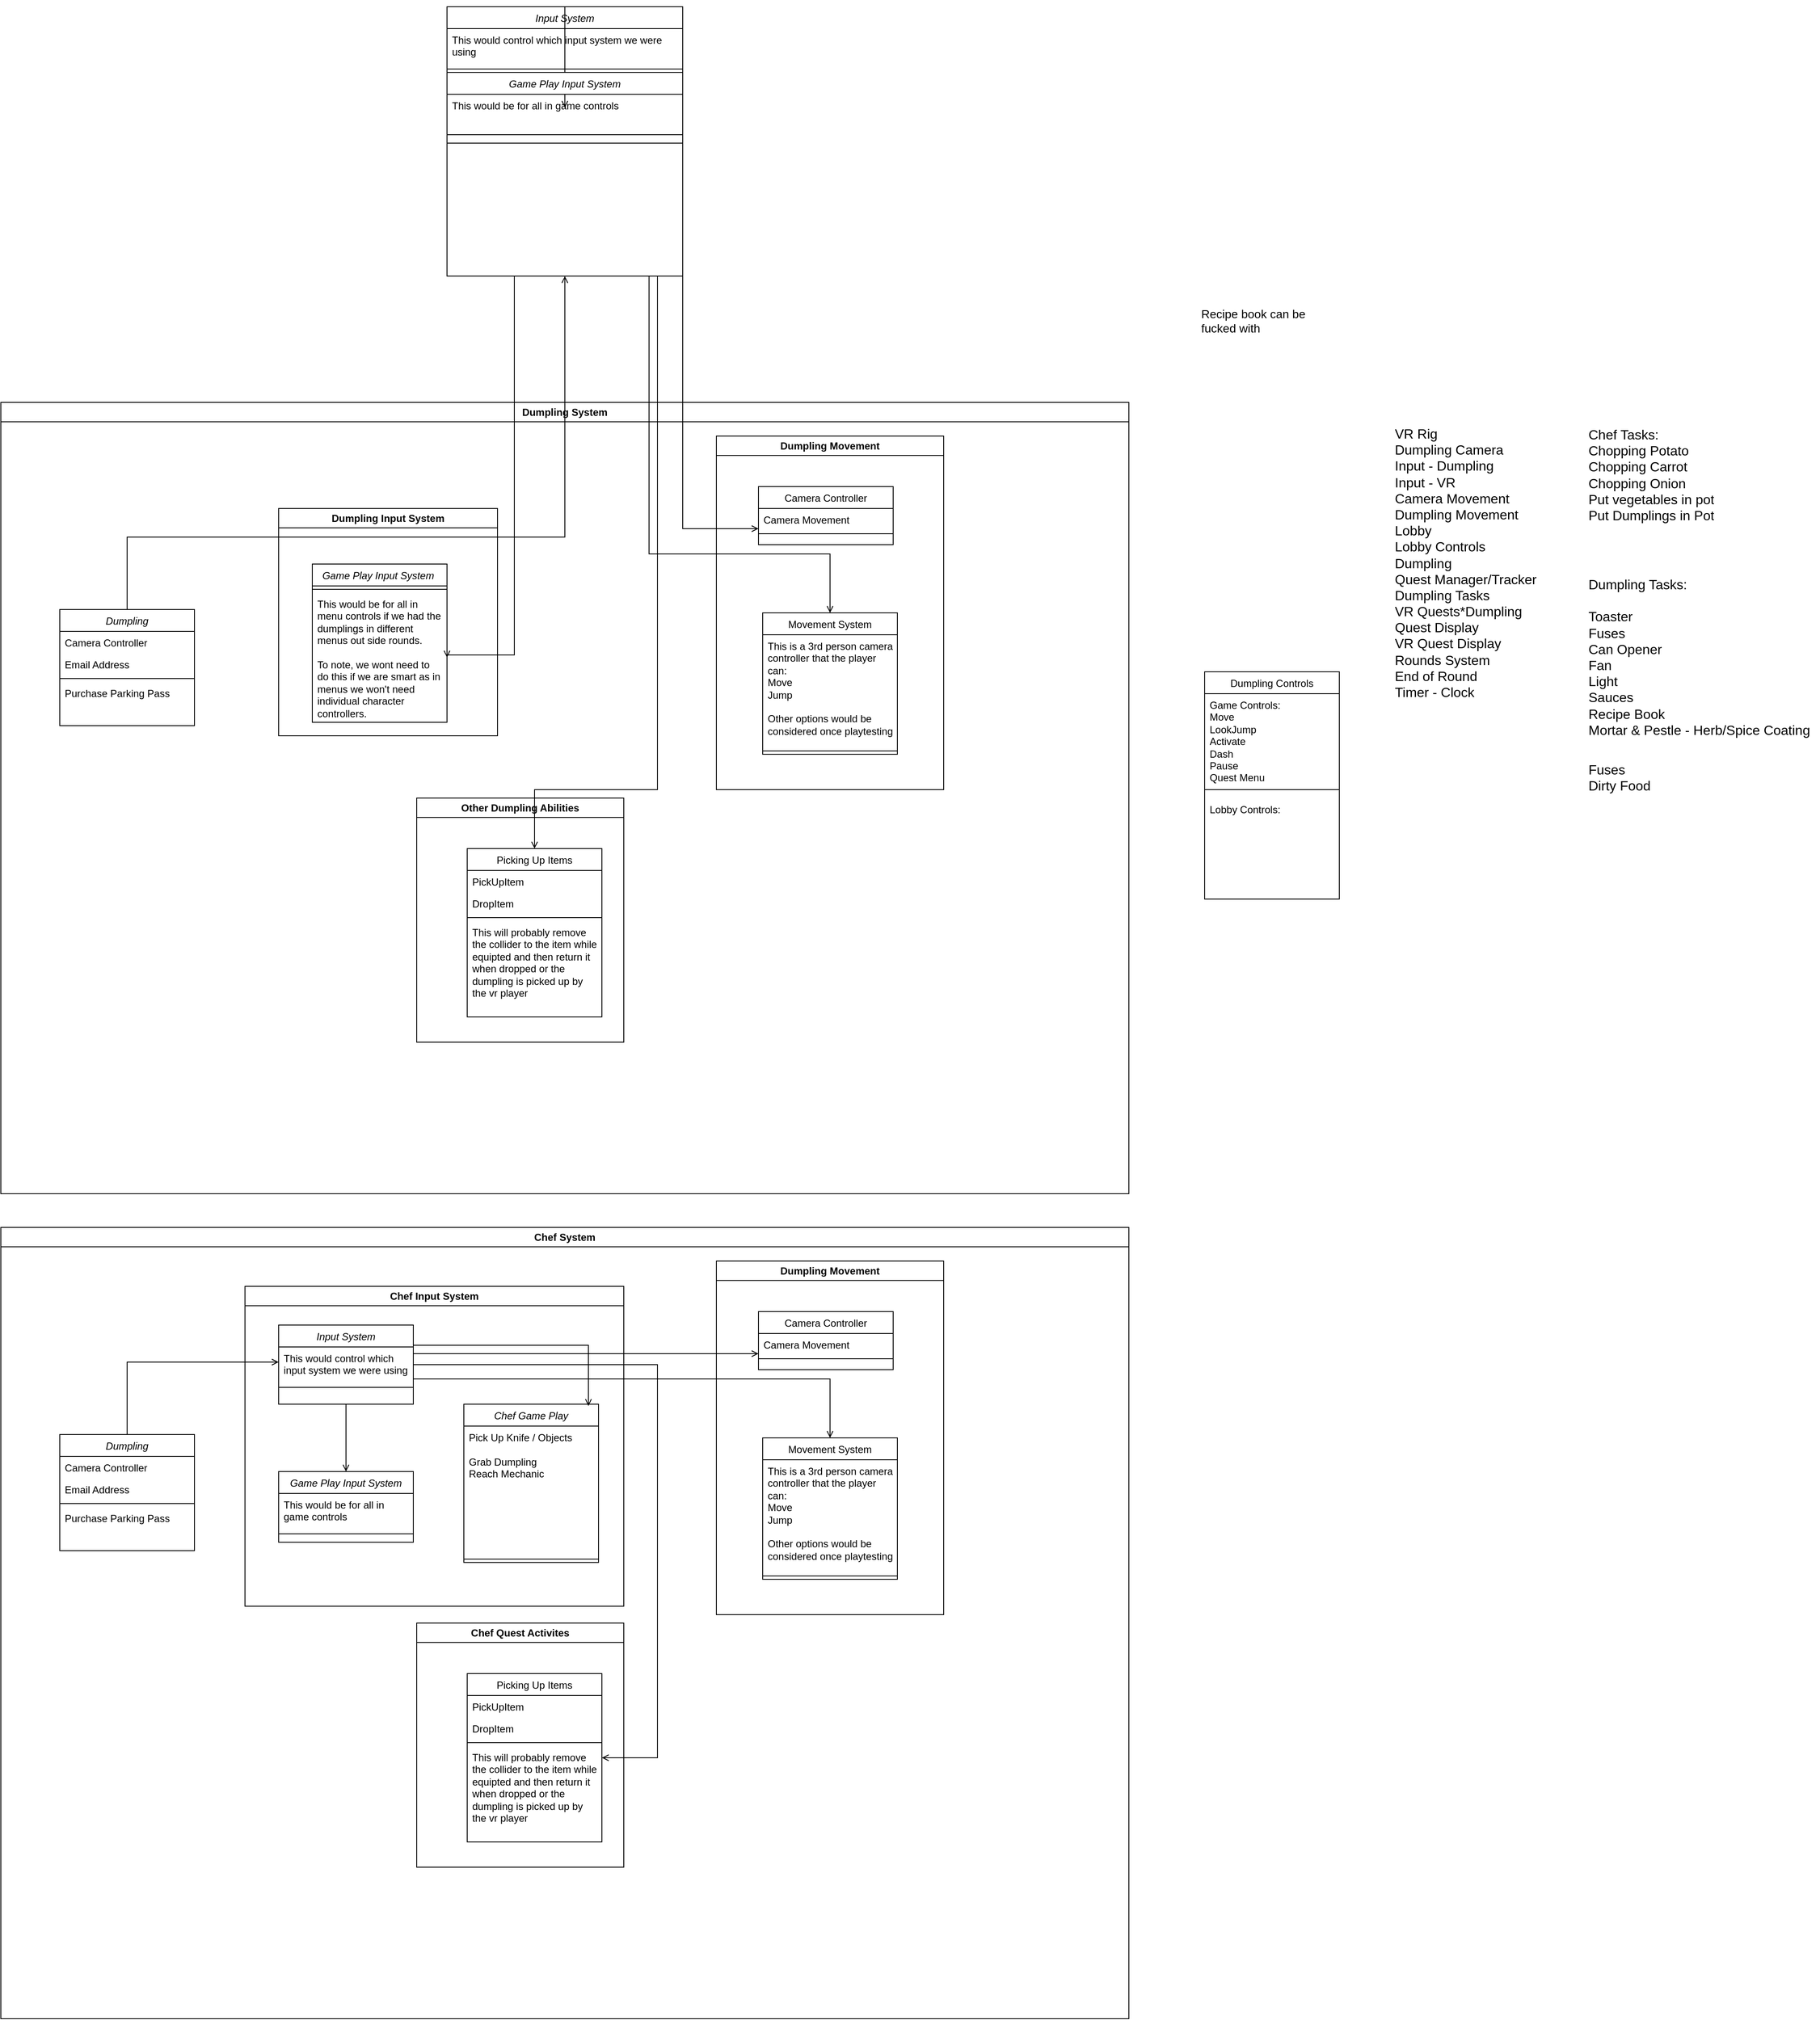 <mxfile version="20.8.11" type="device"><diagram id="C5RBs43oDa-KdzZeNtuy" name="Page-1"><mxGraphModel dx="1434" dy="1961" grid="1" gridSize="10" guides="1" tooltips="1" connect="1" arrows="1" fold="1" page="1" pageScale="1" pageWidth="827" pageHeight="1169" math="0" shadow="0"><root><mxCell id="WIyWlLk6GJQsqaUBKTNV-0"/><mxCell id="WIyWlLk6GJQsqaUBKTNV-1" parent="WIyWlLk6GJQsqaUBKTNV-0"/><mxCell id="xPQtltATeE56_c97HXGx-18" value="Dumpling System" style="swimlane;whiteSpace=wrap;html=1;" parent="WIyWlLk6GJQsqaUBKTNV-1" vertex="1"><mxGeometry x="150" y="-300" width="1340" height="940" as="geometry"/></mxCell><mxCell id="xPQtltATeE56_c97HXGx-33" value="Dumpling Input System" style="swimlane;whiteSpace=wrap;html=1;" parent="xPQtltATeE56_c97HXGx-18" vertex="1"><mxGeometry x="330" y="126" width="260" height="270" as="geometry"/></mxCell><mxCell id="xPQtltATeE56_c97HXGx-50" value="Game Play Input System " style="swimlane;fontStyle=2;align=center;verticalAlign=top;childLayout=stackLayout;horizontal=1;startSize=26;horizontalStack=0;resizeParent=1;resizeLast=0;collapsible=1;marginBottom=0;rounded=0;shadow=0;strokeWidth=1;" parent="xPQtltATeE56_c97HXGx-33" vertex="1"><mxGeometry x="40" y="66" width="160" height="188" as="geometry"><mxRectangle x="230" y="140" width="160" height="26" as="alternateBounds"/></mxGeometry></mxCell><mxCell id="xPQtltATeE56_c97HXGx-52" value="" style="line;html=1;strokeWidth=1;align=left;verticalAlign=middle;spacingTop=-1;spacingLeft=3;spacingRight=3;rotatable=0;labelPosition=right;points=[];portConstraint=eastwest;" parent="xPQtltATeE56_c97HXGx-50" vertex="1"><mxGeometry y="26" width="160" height="8" as="geometry"/></mxCell><mxCell id="xPQtltATeE56_c97HXGx-51" value="This would be for all in menu controls if we had the dumplings in different menus out side rounds.&#xA;&#xA;To note, we wont need to do this if we are smart as in menus we won't need individual character controllers." style="text;align=left;verticalAlign=top;spacingLeft=4;spacingRight=4;overflow=hidden;rotatable=0;points=[[0,0.5],[1,0.5]];portConstraint=eastwest;rounded=0;shadow=0;html=0;whiteSpace=wrap;" parent="xPQtltATeE56_c97HXGx-50" vertex="1"><mxGeometry y="34" width="160" height="154" as="geometry"/></mxCell><mxCell id="zkfFHV4jXpPFQw0GAbJ--0" value="Dumpling" style="swimlane;fontStyle=2;align=center;verticalAlign=top;childLayout=stackLayout;horizontal=1;startSize=26;horizontalStack=0;resizeParent=1;resizeLast=0;collapsible=1;marginBottom=0;rounded=0;shadow=0;strokeWidth=1;" parent="xPQtltATeE56_c97HXGx-18" vertex="1"><mxGeometry x="70" y="246" width="160" height="138" as="geometry"><mxRectangle x="230" y="140" width="160" height="26" as="alternateBounds"/></mxGeometry></mxCell><mxCell id="zkfFHV4jXpPFQw0GAbJ--2" value="Camera Controller" style="text;align=left;verticalAlign=top;spacingLeft=4;spacingRight=4;overflow=hidden;rotatable=0;points=[[0,0.5],[1,0.5]];portConstraint=eastwest;rounded=0;shadow=0;html=0;" parent="zkfFHV4jXpPFQw0GAbJ--0" vertex="1"><mxGeometry y="26" width="160" height="26" as="geometry"/></mxCell><mxCell id="zkfFHV4jXpPFQw0GAbJ--3" value="Email Address" style="text;align=left;verticalAlign=top;spacingLeft=4;spacingRight=4;overflow=hidden;rotatable=0;points=[[0,0.5],[1,0.5]];portConstraint=eastwest;rounded=0;shadow=0;html=0;" parent="zkfFHV4jXpPFQw0GAbJ--0" vertex="1"><mxGeometry y="52" width="160" height="26" as="geometry"/></mxCell><mxCell id="zkfFHV4jXpPFQw0GAbJ--4" value="" style="line;html=1;strokeWidth=1;align=left;verticalAlign=middle;spacingTop=-1;spacingLeft=3;spacingRight=3;rotatable=0;labelPosition=right;points=[];portConstraint=eastwest;" parent="zkfFHV4jXpPFQw0GAbJ--0" vertex="1"><mxGeometry y="78" width="160" height="8" as="geometry"/></mxCell><mxCell id="zkfFHV4jXpPFQw0GAbJ--5" value="Purchase Parking Pass" style="text;align=left;verticalAlign=top;spacingLeft=4;spacingRight=4;overflow=hidden;rotatable=0;points=[[0,0.5],[1,0.5]];portConstraint=eastwest;" parent="zkfFHV4jXpPFQw0GAbJ--0" vertex="1"><mxGeometry y="86" width="160" height="26" as="geometry"/></mxCell><mxCell id="xPQtltATeE56_c97HXGx-59" value="Other Dumpling Abilities" style="swimlane;whiteSpace=wrap;html=1;" parent="xPQtltATeE56_c97HXGx-18" vertex="1"><mxGeometry x="494" y="470" width="246" height="290" as="geometry"/></mxCell><mxCell id="xPQtltATeE56_c97HXGx-9" value="Picking Up Items" style="swimlane;fontStyle=0;align=center;verticalAlign=top;childLayout=stackLayout;horizontal=1;startSize=26;horizontalStack=0;resizeParent=1;resizeLast=0;collapsible=1;marginBottom=0;rounded=0;shadow=0;strokeWidth=1;" parent="xPQtltATeE56_c97HXGx-59" vertex="1"><mxGeometry x="60" y="60" width="160" height="200" as="geometry"><mxRectangle x="550" y="140" width="160" height="26" as="alternateBounds"/></mxGeometry></mxCell><mxCell id="xPQtltATeE56_c97HXGx-10" value="PickUpItem" style="text;align=left;verticalAlign=top;spacingLeft=4;spacingRight=4;overflow=hidden;rotatable=0;points=[[0,0.5],[1,0.5]];portConstraint=eastwest;" parent="xPQtltATeE56_c97HXGx-9" vertex="1"><mxGeometry y="26" width="160" height="26" as="geometry"/></mxCell><mxCell id="xPQtltATeE56_c97HXGx-12" value="DropItem" style="text;align=left;verticalAlign=top;spacingLeft=4;spacingRight=4;overflow=hidden;rotatable=0;points=[[0,0.5],[1,0.5]];portConstraint=eastwest;" parent="xPQtltATeE56_c97HXGx-9" vertex="1"><mxGeometry y="52" width="160" height="26" as="geometry"/></mxCell><mxCell id="xPQtltATeE56_c97HXGx-11" value="" style="line;html=1;strokeWidth=1;align=left;verticalAlign=middle;spacingTop=-1;spacingLeft=3;spacingRight=3;rotatable=0;labelPosition=right;points=[];portConstraint=eastwest;" parent="xPQtltATeE56_c97HXGx-9" vertex="1"><mxGeometry y="78" width="160" height="8" as="geometry"/></mxCell><mxCell id="xPQtltATeE56_c97HXGx-13" value="This will probably remove the collider to the item while equipted and then return it when dropped or the dumpling is picked up by the vr player" style="text;align=left;verticalAlign=top;spacingLeft=4;spacingRight=4;overflow=hidden;rotatable=0;points=[[0,0.5],[1,0.5]];portConstraint=eastwest;whiteSpace=wrap;" parent="xPQtltATeE56_c97HXGx-9" vertex="1"><mxGeometry y="86" width="160" height="114" as="geometry"/></mxCell><mxCell id="xPQtltATeE56_c97HXGx-19" value="Dumpling Movement" style="swimlane;whiteSpace=wrap;html=1;" parent="xPQtltATeE56_c97HXGx-18" vertex="1"><mxGeometry x="850" y="40" width="270" height="420" as="geometry"/></mxCell><mxCell id="xPQtltATeE56_c97HXGx-25" value="Movement System" style="swimlane;fontStyle=0;align=center;verticalAlign=top;childLayout=stackLayout;horizontal=1;startSize=26;horizontalStack=0;resizeParent=1;resizeLast=0;collapsible=1;marginBottom=0;rounded=0;shadow=0;strokeWidth=1;" parent="xPQtltATeE56_c97HXGx-19" vertex="1"><mxGeometry x="55" y="210" width="160" height="168" as="geometry"><mxRectangle x="550" y="140" width="160" height="26" as="alternateBounds"/></mxGeometry></mxCell><mxCell id="xPQtltATeE56_c97HXGx-26" value="This is a 3rd person camera controller that the player can:&#xA;Move&#xA;Jump&#xA;&#xA;Other options would be considered once playtesting" style="text;align=left;verticalAlign=top;spacingLeft=4;spacingRight=4;overflow=hidden;rotatable=0;points=[[0,0.5],[1,0.5]];portConstraint=eastwest;whiteSpace=wrap;" parent="xPQtltATeE56_c97HXGx-25" vertex="1"><mxGeometry y="26" width="160" height="134" as="geometry"/></mxCell><mxCell id="xPQtltATeE56_c97HXGx-27" value="" style="line;html=1;strokeWidth=1;align=left;verticalAlign=middle;spacingTop=-1;spacingLeft=3;spacingRight=3;rotatable=0;labelPosition=right;points=[];portConstraint=eastwest;" parent="xPQtltATeE56_c97HXGx-25" vertex="1"><mxGeometry y="160" width="160" height="8" as="geometry"/></mxCell><mxCell id="zkfFHV4jXpPFQw0GAbJ--17" value="Camera Controller" style="swimlane;fontStyle=0;align=center;verticalAlign=top;childLayout=stackLayout;horizontal=1;startSize=26;horizontalStack=0;resizeParent=1;resizeLast=0;collapsible=1;marginBottom=0;rounded=0;shadow=0;strokeWidth=1;" parent="xPQtltATeE56_c97HXGx-19" vertex="1"><mxGeometry x="50" y="60" width="160" height="69" as="geometry"><mxRectangle x="550" y="140" width="160" height="26" as="alternateBounds"/></mxGeometry></mxCell><mxCell id="zkfFHV4jXpPFQw0GAbJ--18" value="Camera Movement" style="text;align=left;verticalAlign=top;spacingLeft=4;spacingRight=4;overflow=hidden;rotatable=0;points=[[0,0.5],[1,0.5]];portConstraint=eastwest;" parent="zkfFHV4jXpPFQw0GAbJ--17" vertex="1"><mxGeometry y="26" width="160" height="26" as="geometry"/></mxCell><mxCell id="zkfFHV4jXpPFQw0GAbJ--23" value="" style="line;html=1;strokeWidth=1;align=left;verticalAlign=middle;spacingTop=-1;spacingLeft=3;spacingRight=3;rotatable=0;labelPosition=right;points=[];portConstraint=eastwest;" parent="zkfFHV4jXpPFQw0GAbJ--17" vertex="1"><mxGeometry y="52" width="160" height="8" as="geometry"/></mxCell><mxCell id="npGpocYjpDQmc6tOjDR2-0" value="VR Rig&#xA;Dumpling Camera&#xA;Input - Dumpling&#xA;Input - VR&#xA;Camera Movement&#xA;Dumpling Movement&#xA;Lobby&#xA;Lobby Controls&#xA;Dumpling&#xA;Quest Manager/Tracker&#xA;Dumpling Tasks&#xA;VR Quests*Dumpling Quest Display&#xA;VR Quest Display&#xA;Rounds System&#xA;End of Round&#xA;Timer - Clock&#xA;" style="text;align=left;verticalAlign=top;spacingLeft=4;spacingRight=4;overflow=hidden;rotatable=0;points=[[0,0.5],[1,0.5]];portConstraint=eastwest;rounded=0;shadow=0;html=0;whiteSpace=wrap;fontSize=16;" vertex="1" parent="WIyWlLk6GJQsqaUBKTNV-1"><mxGeometry x="1800" y="-279" width="190" height="449" as="geometry"/></mxCell><mxCell id="npGpocYjpDQmc6tOjDR2-1" value="Dumpling Controls&#xA;" style="swimlane;fontStyle=0;align=center;verticalAlign=top;childLayout=stackLayout;horizontal=1;startSize=26;horizontalStack=0;resizeParent=1;resizeLast=0;collapsible=1;marginBottom=0;rounded=0;shadow=0;strokeWidth=1;" vertex="1" parent="WIyWlLk6GJQsqaUBKTNV-1"><mxGeometry x="1580" y="20" width="160" height="270" as="geometry"><mxRectangle x="550" y="140" width="160" height="26" as="alternateBounds"/></mxGeometry></mxCell><mxCell id="npGpocYjpDQmc6tOjDR2-2" value="Game Controls:&#xA;Move&#xA;LookJump&#xA;Activate&#xA;Dash&#xA;Pause&#xA;Quest Menu&#xA;" style="text;align=left;verticalAlign=top;spacingLeft=4;spacingRight=4;overflow=hidden;rotatable=0;points=[[0,0.5],[1,0.5]];portConstraint=eastwest;whiteSpace=wrap;fontStyle=0" vertex="1" parent="npGpocYjpDQmc6tOjDR2-1"><mxGeometry y="26" width="160" height="104" as="geometry"/></mxCell><mxCell id="npGpocYjpDQmc6tOjDR2-3" value="" style="line;html=1;strokeWidth=1;align=left;verticalAlign=middle;spacingTop=-1;spacingLeft=3;spacingRight=3;rotatable=0;labelPosition=right;points=[];portConstraint=eastwest;" vertex="1" parent="npGpocYjpDQmc6tOjDR2-1"><mxGeometry y="130" width="160" height="20" as="geometry"/></mxCell><mxCell id="npGpocYjpDQmc6tOjDR2-4" value="Lobby Controls:&#xA;" style="text;align=left;verticalAlign=top;spacingLeft=4;spacingRight=4;overflow=hidden;rotatable=0;points=[[0,0.5],[1,0.5]];portConstraint=eastwest;whiteSpace=wrap;" vertex="1" parent="npGpocYjpDQmc6tOjDR2-1"><mxGeometry y="150" width="160" height="70" as="geometry"/></mxCell><mxCell id="npGpocYjpDQmc6tOjDR2-5" value="Recipe book can be fucked with" style="text;align=left;verticalAlign=top;spacingLeft=4;spacingRight=4;overflow=hidden;rotatable=0;points=[[0,0.5],[1,0.5]];portConstraint=eastwest;whiteSpace=wrap;fontSize=14;" vertex="1" parent="WIyWlLk6GJQsqaUBKTNV-1"><mxGeometry x="1570" y="-420" width="160" height="70" as="geometry"/></mxCell><mxCell id="npGpocYjpDQmc6tOjDR2-8" value="Dumpling Tasks:&#xA;&#xA;Toaster&#xA;Fuses&#xA;Can Opener&#xA;Fan&#xA;Light&#xA;Sauces&#xA;Recipe Book&#xA;Mortar &amp; Pestle - Herb/Spice Coating&#xA;" style="text;align=left;verticalAlign=top;spacingLeft=4;spacingRight=4;overflow=hidden;rotatable=0;points=[[0,0.5],[1,0.5]];portConstraint=eastwest;rounded=0;shadow=0;html=0;whiteSpace=wrap;fontSize=16;" vertex="1" parent="WIyWlLk6GJQsqaUBKTNV-1"><mxGeometry x="2030" y="-100" width="280" height="210" as="geometry"/></mxCell><mxCell id="npGpocYjpDQmc6tOjDR2-12" value="Chef Tasks:&#xA;Chopping Potato&#xA;Chopping Carrot&#xA;Chopping Onion&#xA;Put vegetables in pot&#xA;Put Dumplings in Pot&#xA;" style="text;align=left;verticalAlign=top;spacingLeft=4;spacingRight=4;overflow=hidden;rotatable=0;points=[[0,0.5],[1,0.5]];portConstraint=eastwest;rounded=0;shadow=0;html=0;whiteSpace=wrap;fontSize=16;" vertex="1" parent="WIyWlLk6GJQsqaUBKTNV-1"><mxGeometry x="2030" y="-278" width="190" height="228" as="geometry"/></mxCell><mxCell id="npGpocYjpDQmc6tOjDR2-13" value="&lt;div&gt;Chef System&lt;/div&gt;" style="swimlane;whiteSpace=wrap;html=1;" vertex="1" parent="WIyWlLk6GJQsqaUBKTNV-1"><mxGeometry x="150" y="680" width="1340" height="940" as="geometry"/></mxCell><mxCell id="npGpocYjpDQmc6tOjDR2-14" value="&lt;div&gt;Chef Input System&lt;/div&gt;" style="swimlane;whiteSpace=wrap;html=1;" vertex="1" parent="npGpocYjpDQmc6tOjDR2-13"><mxGeometry x="290" y="70" width="450" height="380" as="geometry"/></mxCell><mxCell id="npGpocYjpDQmc6tOjDR2-15" value="Input System" style="swimlane;fontStyle=2;align=center;verticalAlign=top;childLayout=stackLayout;horizontal=1;startSize=26;horizontalStack=0;resizeParent=1;resizeLast=0;collapsible=1;marginBottom=0;rounded=0;shadow=0;strokeWidth=1;" vertex="1" parent="npGpocYjpDQmc6tOjDR2-14"><mxGeometry x="40" y="46" width="160" height="94" as="geometry"><mxRectangle x="230" y="140" width="160" height="26" as="alternateBounds"/></mxGeometry></mxCell><mxCell id="npGpocYjpDQmc6tOjDR2-16" value="This would control which input system we were using" style="text;align=left;verticalAlign=top;spacingLeft=4;spacingRight=4;overflow=hidden;rotatable=0;points=[[0,0.5],[1,0.5]];portConstraint=eastwest;rounded=0;shadow=0;html=0;whiteSpace=wrap;" vertex="1" parent="npGpocYjpDQmc6tOjDR2-15"><mxGeometry y="26" width="160" height="44" as="geometry"/></mxCell><mxCell id="npGpocYjpDQmc6tOjDR2-17" value="" style="line;html=1;strokeWidth=1;align=left;verticalAlign=middle;spacingTop=-1;spacingLeft=3;spacingRight=3;rotatable=0;labelPosition=right;points=[];portConstraint=eastwest;" vertex="1" parent="npGpocYjpDQmc6tOjDR2-15"><mxGeometry y="70" width="160" height="8" as="geometry"/></mxCell><mxCell id="npGpocYjpDQmc6tOjDR2-18" value="Game Play Input System" style="swimlane;fontStyle=2;align=center;verticalAlign=top;childLayout=stackLayout;horizontal=1;startSize=26;horizontalStack=0;resizeParent=1;resizeLast=0;collapsible=1;marginBottom=0;rounded=0;shadow=0;strokeWidth=1;" vertex="1" parent="npGpocYjpDQmc6tOjDR2-14"><mxGeometry x="40" y="220" width="160" height="84" as="geometry"><mxRectangle x="230" y="140" width="160" height="26" as="alternateBounds"/></mxGeometry></mxCell><mxCell id="npGpocYjpDQmc6tOjDR2-19" value="This would be for all in game controls" style="text;align=left;verticalAlign=top;spacingLeft=4;spacingRight=4;overflow=hidden;rotatable=0;points=[[0,0.5],[1,0.5]];portConstraint=eastwest;rounded=0;shadow=0;html=0;whiteSpace=wrap;" vertex="1" parent="npGpocYjpDQmc6tOjDR2-18"><mxGeometry y="26" width="160" height="44" as="geometry"/></mxCell><mxCell id="npGpocYjpDQmc6tOjDR2-20" value="" style="line;html=1;strokeWidth=1;align=left;verticalAlign=middle;spacingTop=-1;spacingLeft=3;spacingRight=3;rotatable=0;labelPosition=right;points=[];portConstraint=eastwest;" vertex="1" parent="npGpocYjpDQmc6tOjDR2-18"><mxGeometry y="70" width="160" height="8" as="geometry"/></mxCell><mxCell id="npGpocYjpDQmc6tOjDR2-21" value="Chef Game Play" style="swimlane;fontStyle=2;align=center;verticalAlign=top;childLayout=stackLayout;horizontal=1;startSize=26;horizontalStack=0;resizeParent=1;resizeLast=0;collapsible=1;marginBottom=0;rounded=0;shadow=0;strokeWidth=1;" vertex="1" parent="npGpocYjpDQmc6tOjDR2-14"><mxGeometry x="260" y="140" width="160" height="188" as="geometry"><mxRectangle x="230" y="140" width="160" height="26" as="alternateBounds"/></mxGeometry></mxCell><mxCell id="npGpocYjpDQmc6tOjDR2-22" value="Pick Up Knife / Objects&#xA;&#xA;Grab Dumpling&#xA;Reach Mechanic&#xA;" style="text;align=left;verticalAlign=top;spacingLeft=4;spacingRight=4;overflow=hidden;rotatable=0;points=[[0,0.5],[1,0.5]];portConstraint=eastwest;rounded=0;shadow=0;html=0;whiteSpace=wrap;" vertex="1" parent="npGpocYjpDQmc6tOjDR2-21"><mxGeometry y="26" width="160" height="154" as="geometry"/></mxCell><mxCell id="npGpocYjpDQmc6tOjDR2-23" value="" style="line;html=1;strokeWidth=1;align=left;verticalAlign=middle;spacingTop=-1;spacingLeft=3;spacingRight=3;rotatable=0;labelPosition=right;points=[];portConstraint=eastwest;" vertex="1" parent="npGpocYjpDQmc6tOjDR2-21"><mxGeometry y="180" width="160" height="8" as="geometry"/></mxCell><mxCell id="npGpocYjpDQmc6tOjDR2-24" value="" style="endArrow=open;shadow=0;strokeWidth=1;rounded=0;endFill=1;edgeStyle=elbowEdgeStyle;elbow=vertical;" edge="1" parent="npGpocYjpDQmc6tOjDR2-14" source="npGpocYjpDQmc6tOjDR2-15" target="npGpocYjpDQmc6tOjDR2-18"><mxGeometry x="0.5" y="41" relative="1" as="geometry"><mxPoint x="225" y="87" as="sourcePoint"/><mxPoint x="605" y="87" as="targetPoint"/><mxPoint x="-40" y="32" as="offset"/></mxGeometry></mxCell><mxCell id="npGpocYjpDQmc6tOjDR2-25" value="" style="endArrow=open;shadow=0;strokeWidth=1;rounded=0;endFill=1;edgeStyle=elbowEdgeStyle;elbow=vertical;entryX=0.925;entryY=0.011;entryDx=0;entryDy=0;entryPerimeter=0;" edge="1" parent="npGpocYjpDQmc6tOjDR2-14" source="npGpocYjpDQmc6tOjDR2-15" target="npGpocYjpDQmc6tOjDR2-21"><mxGeometry x="0.5" y="41" relative="1" as="geometry"><mxPoint x="145" y="150" as="sourcePoint"/><mxPoint x="145" y="220" as="targetPoint"/><mxPoint x="-40" y="32" as="offset"/><Array as="points"><mxPoint x="250" y="70"/></Array></mxGeometry></mxCell><mxCell id="npGpocYjpDQmc6tOjDR2-26" value="Dumpling" style="swimlane;fontStyle=2;align=center;verticalAlign=top;childLayout=stackLayout;horizontal=1;startSize=26;horizontalStack=0;resizeParent=1;resizeLast=0;collapsible=1;marginBottom=0;rounded=0;shadow=0;strokeWidth=1;" vertex="1" parent="npGpocYjpDQmc6tOjDR2-13"><mxGeometry x="70" y="246" width="160" height="138" as="geometry"><mxRectangle x="230" y="140" width="160" height="26" as="alternateBounds"/></mxGeometry></mxCell><mxCell id="npGpocYjpDQmc6tOjDR2-27" value="Camera Controller" style="text;align=left;verticalAlign=top;spacingLeft=4;spacingRight=4;overflow=hidden;rotatable=0;points=[[0,0.5],[1,0.5]];portConstraint=eastwest;rounded=0;shadow=0;html=0;" vertex="1" parent="npGpocYjpDQmc6tOjDR2-26"><mxGeometry y="26" width="160" height="26" as="geometry"/></mxCell><mxCell id="npGpocYjpDQmc6tOjDR2-28" value="Email Address" style="text;align=left;verticalAlign=top;spacingLeft=4;spacingRight=4;overflow=hidden;rotatable=0;points=[[0,0.5],[1,0.5]];portConstraint=eastwest;rounded=0;shadow=0;html=0;" vertex="1" parent="npGpocYjpDQmc6tOjDR2-26"><mxGeometry y="52" width="160" height="26" as="geometry"/></mxCell><mxCell id="npGpocYjpDQmc6tOjDR2-29" value="" style="line;html=1;strokeWidth=1;align=left;verticalAlign=middle;spacingTop=-1;spacingLeft=3;spacingRight=3;rotatable=0;labelPosition=right;points=[];portConstraint=eastwest;" vertex="1" parent="npGpocYjpDQmc6tOjDR2-26"><mxGeometry y="78" width="160" height="8" as="geometry"/></mxCell><mxCell id="npGpocYjpDQmc6tOjDR2-30" value="Purchase Parking Pass" style="text;align=left;verticalAlign=top;spacingLeft=4;spacingRight=4;overflow=hidden;rotatable=0;points=[[0,0.5],[1,0.5]];portConstraint=eastwest;" vertex="1" parent="npGpocYjpDQmc6tOjDR2-26"><mxGeometry y="86" width="160" height="26" as="geometry"/></mxCell><mxCell id="npGpocYjpDQmc6tOjDR2-31" value="" style="endArrow=open;shadow=0;strokeWidth=1;rounded=0;endFill=1;edgeStyle=elbowEdgeStyle;elbow=vertical;" edge="1" parent="npGpocYjpDQmc6tOjDR2-13" source="npGpocYjpDQmc6tOjDR2-26" target="npGpocYjpDQmc6tOjDR2-15"><mxGeometry x="0.5" y="41" relative="1" as="geometry"><mxPoint x="230" y="472" as="sourcePoint"/><mxPoint x="390" y="472" as="targetPoint"/><mxPoint x="-40" y="32" as="offset"/><Array as="points"><mxPoint x="290" y="160"/></Array></mxGeometry></mxCell><mxCell id="npGpocYjpDQmc6tOjDR2-32" value="&lt;div&gt;Chef Quest Activites&lt;/div&gt;" style="swimlane;whiteSpace=wrap;html=1;" vertex="1" parent="npGpocYjpDQmc6tOjDR2-13"><mxGeometry x="494" y="470" width="246" height="290" as="geometry"/></mxCell><mxCell id="npGpocYjpDQmc6tOjDR2-33" value="Picking Up Items" style="swimlane;fontStyle=0;align=center;verticalAlign=top;childLayout=stackLayout;horizontal=1;startSize=26;horizontalStack=0;resizeParent=1;resizeLast=0;collapsible=1;marginBottom=0;rounded=0;shadow=0;strokeWidth=1;" vertex="1" parent="npGpocYjpDQmc6tOjDR2-32"><mxGeometry x="60" y="60" width="160" height="200" as="geometry"><mxRectangle x="550" y="140" width="160" height="26" as="alternateBounds"/></mxGeometry></mxCell><mxCell id="npGpocYjpDQmc6tOjDR2-34" value="PickUpItem" style="text;align=left;verticalAlign=top;spacingLeft=4;spacingRight=4;overflow=hidden;rotatable=0;points=[[0,0.5],[1,0.5]];portConstraint=eastwest;" vertex="1" parent="npGpocYjpDQmc6tOjDR2-33"><mxGeometry y="26" width="160" height="26" as="geometry"/></mxCell><mxCell id="npGpocYjpDQmc6tOjDR2-35" value="DropItem" style="text;align=left;verticalAlign=top;spacingLeft=4;spacingRight=4;overflow=hidden;rotatable=0;points=[[0,0.5],[1,0.5]];portConstraint=eastwest;" vertex="1" parent="npGpocYjpDQmc6tOjDR2-33"><mxGeometry y="52" width="160" height="26" as="geometry"/></mxCell><mxCell id="npGpocYjpDQmc6tOjDR2-36" value="" style="line;html=1;strokeWidth=1;align=left;verticalAlign=middle;spacingTop=-1;spacingLeft=3;spacingRight=3;rotatable=0;labelPosition=right;points=[];portConstraint=eastwest;" vertex="1" parent="npGpocYjpDQmc6tOjDR2-33"><mxGeometry y="78" width="160" height="8" as="geometry"/></mxCell><mxCell id="npGpocYjpDQmc6tOjDR2-37" value="This will probably remove the collider to the item while equipted and then return it when dropped or the dumpling is picked up by the vr player" style="text;align=left;verticalAlign=top;spacingLeft=4;spacingRight=4;overflow=hidden;rotatable=0;points=[[0,0.5],[1,0.5]];portConstraint=eastwest;whiteSpace=wrap;" vertex="1" parent="npGpocYjpDQmc6tOjDR2-33"><mxGeometry y="86" width="160" height="114" as="geometry"/></mxCell><mxCell id="npGpocYjpDQmc6tOjDR2-38" value="" style="endArrow=open;shadow=0;strokeWidth=1;rounded=0;endFill=1;edgeStyle=elbowEdgeStyle;elbow=vertical;" edge="1" parent="npGpocYjpDQmc6tOjDR2-13" source="npGpocYjpDQmc6tOjDR2-15" target="npGpocYjpDQmc6tOjDR2-33"><mxGeometry x="0.5" y="41" relative="1" as="geometry"><mxPoint x="489" y="190" as="sourcePoint"/><mxPoint x="920" y="510" as="targetPoint"/><mxPoint x="-40" y="32" as="offset"/><Array as="points"><mxPoint x="780" y="460"/><mxPoint x="750" y="280"/><mxPoint x="730" y="230"/><mxPoint x="590" y="190"/><mxPoint x="800" y="390"/><mxPoint x="900" y="200"/><mxPoint x="970" y="450"/><mxPoint x="1020" y="280"/><mxPoint x="920" y="190"/><mxPoint x="970" y="200"/><mxPoint x="740" y="200"/><mxPoint x="800" y="530"/><mxPoint x="1010" y="540"/><mxPoint x="800" y="510"/><mxPoint x="950" y="583"/><mxPoint x="1020" y="290"/><mxPoint x="830" y="200"/><mxPoint x="1070" y="300"/><mxPoint x="1130" y="200"/><mxPoint x="910" y="190"/><mxPoint x="710" y="320"/></Array></mxGeometry></mxCell><mxCell id="npGpocYjpDQmc6tOjDR2-39" value="Dumpling Movement" style="swimlane;whiteSpace=wrap;html=1;" vertex="1" parent="npGpocYjpDQmc6tOjDR2-13"><mxGeometry x="850" y="40" width="270" height="420" as="geometry"/></mxCell><mxCell id="npGpocYjpDQmc6tOjDR2-40" value="Movement System" style="swimlane;fontStyle=0;align=center;verticalAlign=top;childLayout=stackLayout;horizontal=1;startSize=26;horizontalStack=0;resizeParent=1;resizeLast=0;collapsible=1;marginBottom=0;rounded=0;shadow=0;strokeWidth=1;" vertex="1" parent="npGpocYjpDQmc6tOjDR2-39"><mxGeometry x="55" y="210" width="160" height="168" as="geometry"><mxRectangle x="550" y="140" width="160" height="26" as="alternateBounds"/></mxGeometry></mxCell><mxCell id="npGpocYjpDQmc6tOjDR2-41" value="This is a 3rd person camera controller that the player can:&#xA;Move&#xA;Jump&#xA;&#xA;Other options would be considered once playtesting" style="text;align=left;verticalAlign=top;spacingLeft=4;spacingRight=4;overflow=hidden;rotatable=0;points=[[0,0.5],[1,0.5]];portConstraint=eastwest;whiteSpace=wrap;" vertex="1" parent="npGpocYjpDQmc6tOjDR2-40"><mxGeometry y="26" width="160" height="134" as="geometry"/></mxCell><mxCell id="npGpocYjpDQmc6tOjDR2-42" value="" style="line;html=1;strokeWidth=1;align=left;verticalAlign=middle;spacingTop=-1;spacingLeft=3;spacingRight=3;rotatable=0;labelPosition=right;points=[];portConstraint=eastwest;" vertex="1" parent="npGpocYjpDQmc6tOjDR2-40"><mxGeometry y="160" width="160" height="8" as="geometry"/></mxCell><mxCell id="npGpocYjpDQmc6tOjDR2-43" value="Camera Controller" style="swimlane;fontStyle=0;align=center;verticalAlign=top;childLayout=stackLayout;horizontal=1;startSize=26;horizontalStack=0;resizeParent=1;resizeLast=0;collapsible=1;marginBottom=0;rounded=0;shadow=0;strokeWidth=1;" vertex="1" parent="npGpocYjpDQmc6tOjDR2-39"><mxGeometry x="50" y="60" width="160" height="69" as="geometry"><mxRectangle x="550" y="140" width="160" height="26" as="alternateBounds"/></mxGeometry></mxCell><mxCell id="npGpocYjpDQmc6tOjDR2-44" value="Camera Movement" style="text;align=left;verticalAlign=top;spacingLeft=4;spacingRight=4;overflow=hidden;rotatable=0;points=[[0,0.5],[1,0.5]];portConstraint=eastwest;" vertex="1" parent="npGpocYjpDQmc6tOjDR2-43"><mxGeometry y="26" width="160" height="26" as="geometry"/></mxCell><mxCell id="npGpocYjpDQmc6tOjDR2-45" value="" style="line;html=1;strokeWidth=1;align=left;verticalAlign=middle;spacingTop=-1;spacingLeft=3;spacingRight=3;rotatable=0;labelPosition=right;points=[];portConstraint=eastwest;" vertex="1" parent="npGpocYjpDQmc6tOjDR2-43"><mxGeometry y="52" width="160" height="8" as="geometry"/></mxCell><mxCell id="npGpocYjpDQmc6tOjDR2-46" value="" style="endArrow=open;shadow=0;strokeWidth=1;rounded=0;endFill=1;edgeStyle=elbowEdgeStyle;elbow=vertical;" edge="1" parent="npGpocYjpDQmc6tOjDR2-13" source="npGpocYjpDQmc6tOjDR2-15" target="npGpocYjpDQmc6tOjDR2-40"><mxGeometry x="0.5" y="41" relative="1" as="geometry"><mxPoint x="130" y="330" as="sourcePoint"/><mxPoint x="1130" y="209" as="targetPoint"/><mxPoint x="-40" y="32" as="offset"/><Array as="points"><mxPoint x="770" y="180"/><mxPoint x="700" y="310"/></Array></mxGeometry></mxCell><mxCell id="npGpocYjpDQmc6tOjDR2-47" value="" style="endArrow=open;shadow=0;strokeWidth=1;rounded=0;endFill=1;edgeStyle=elbowEdgeStyle;elbow=vertical;exitX=1;exitY=0.5;exitDx=0;exitDy=0;" edge="1" parent="npGpocYjpDQmc6tOjDR2-13" source="npGpocYjpDQmc6tOjDR2-16" target="npGpocYjpDQmc6tOjDR2-43"><mxGeometry x="0.5" y="41" relative="1" as="geometry"><mxPoint x="565" y="373" as="sourcePoint"/><mxPoint x="1055" y="373" as="targetPoint"/><mxPoint x="-40" y="32" as="offset"/><Array as="points"><mxPoint x="830" y="150"/><mxPoint x="1070" y="350"/><mxPoint x="820" y="420"/><mxPoint x="880" y="260"/></Array></mxGeometry></mxCell><mxCell id="xPQtltATeE56_c97HXGx-28" value="Input System" style="swimlane;fontStyle=2;align=center;verticalAlign=top;childLayout=stackLayout;horizontal=1;startSize=26;horizontalStack=0;resizeParent=1;resizeLast=0;collapsible=1;marginBottom=0;rounded=0;shadow=0;strokeWidth=1;" parent="WIyWlLk6GJQsqaUBKTNV-1" vertex="1"><mxGeometry x="680" y="-770" width="280" height="320" as="geometry"><mxRectangle x="230" y="140" width="160" height="26" as="alternateBounds"/></mxGeometry></mxCell><mxCell id="xPQtltATeE56_c97HXGx-29" value="This would control which input system we were using" style="text;align=left;verticalAlign=top;spacingLeft=4;spacingRight=4;overflow=hidden;rotatable=0;points=[[0,0.5],[1,0.5]];portConstraint=eastwest;rounded=0;shadow=0;html=0;whiteSpace=wrap;" parent="xPQtltATeE56_c97HXGx-28" vertex="1"><mxGeometry y="26" width="280" height="44" as="geometry"/></mxCell><mxCell id="xPQtltATeE56_c97HXGx-31" value="" style="line;html=1;strokeWidth=1;align=left;verticalAlign=middle;spacingTop=-1;spacingLeft=3;spacingRight=3;rotatable=0;labelPosition=right;points=[];portConstraint=eastwest;" parent="xPQtltATeE56_c97HXGx-28" vertex="1"><mxGeometry y="70" width="280" height="8" as="geometry"/></mxCell><mxCell id="xPQtltATeE56_c97HXGx-55" value="" style="endArrow=open;shadow=0;strokeWidth=1;rounded=0;endFill=1;edgeStyle=elbowEdgeStyle;elbow=vertical;" parent="xPQtltATeE56_c97HXGx-28" source="xPQtltATeE56_c97HXGx-28" target="xPQtltATeE56_c97HXGx-40" edge="1"><mxGeometry x="0.5" y="41" relative="1" as="geometry"><mxPoint x="245" y="617" as="sourcePoint"/><mxPoint x="625" y="617" as="targetPoint"/><mxPoint x="-40" y="32" as="offset"/></mxGeometry></mxCell><mxCell id="xPQtltATeE56_c97HXGx-40" value="Game Play Input System" style="swimlane;fontStyle=2;align=center;verticalAlign=top;childLayout=stackLayout;horizontal=1;startSize=26;horizontalStack=0;resizeParent=1;resizeLast=0;collapsible=1;marginBottom=0;rounded=0;shadow=0;strokeWidth=1;" parent="xPQtltATeE56_c97HXGx-28" vertex="1"><mxGeometry y="78" width="280" height="84" as="geometry"><mxRectangle x="230" y="140" width="160" height="26" as="alternateBounds"/></mxGeometry></mxCell><mxCell id="xPQtltATeE56_c97HXGx-41" value="This would be for all in game controls" style="text;align=left;verticalAlign=top;spacingLeft=4;spacingRight=4;overflow=hidden;rotatable=0;points=[[0,0.5],[1,0.5]];portConstraint=eastwest;rounded=0;shadow=0;html=0;whiteSpace=wrap;" parent="xPQtltATeE56_c97HXGx-40" vertex="1"><mxGeometry y="26" width="280" height="44" as="geometry"/></mxCell><mxCell id="xPQtltATeE56_c97HXGx-43" value="" style="line;html=1;strokeWidth=1;align=left;verticalAlign=middle;spacingTop=-1;spacingLeft=3;spacingRight=3;rotatable=0;labelPosition=right;points=[];portConstraint=eastwest;" parent="xPQtltATeE56_c97HXGx-40" vertex="1"><mxGeometry y="70" width="280" height="8" as="geometry"/></mxCell><mxCell id="xPQtltATeE56_c97HXGx-57" value="" style="endArrow=open;shadow=0;strokeWidth=1;rounded=0;endFill=1;edgeStyle=elbowEdgeStyle;elbow=vertical;exitX=1;exitY=0.5;exitDx=0;exitDy=0;" parent="WIyWlLk6GJQsqaUBKTNV-1" source="xPQtltATeE56_c97HXGx-29" target="zkfFHV4jXpPFQw0GAbJ--17" edge="1"><mxGeometry x="0.5" y="41" relative="1" as="geometry"><mxPoint x="715" y="73" as="sourcePoint"/><mxPoint x="1205" y="73" as="targetPoint"/><mxPoint x="-40" y="32" as="offset"/><Array as="points"><mxPoint x="980" y="-150"/><mxPoint x="1220" y="50"/><mxPoint x="970" y="120"/><mxPoint x="1030" y="-40"/></Array></mxGeometry></mxCell><mxCell id="xPQtltATeE56_c97HXGx-56" value="" style="endArrow=open;shadow=0;strokeWidth=1;rounded=0;endFill=1;edgeStyle=elbowEdgeStyle;elbow=vertical;entryX=1;entryY=0.5;entryDx=0;entryDy=0;" parent="WIyWlLk6GJQsqaUBKTNV-1" source="xPQtltATeE56_c97HXGx-28" target="xPQtltATeE56_c97HXGx-51" edge="1"><mxGeometry x="0.5" y="41" relative="1" as="geometry"><mxPoint x="585" y="-80" as="sourcePoint"/><mxPoint x="585" y="-10" as="targetPoint"/><mxPoint x="-40" y="32" as="offset"/><Array as="points"><mxPoint x="760"/><mxPoint x="760" y="-400"/><mxPoint x="690" y="-160"/></Array></mxGeometry></mxCell><mxCell id="zkfFHV4jXpPFQw0GAbJ--26" value="" style="endArrow=open;shadow=0;strokeWidth=1;rounded=0;endFill=1;edgeStyle=elbowEdgeStyle;elbow=vertical;" parent="WIyWlLk6GJQsqaUBKTNV-1" source="zkfFHV4jXpPFQw0GAbJ--0" target="xPQtltATeE56_c97HXGx-28" edge="1"><mxGeometry x="0.5" y="41" relative="1" as="geometry"><mxPoint x="380" y="172" as="sourcePoint"/><mxPoint x="540" y="172" as="targetPoint"/><mxPoint x="-40" y="32" as="offset"/><Array as="points"><mxPoint x="440" y="-140"/></Array></mxGeometry></mxCell><mxCell id="xPQtltATeE56_c97HXGx-66" value="" style="endArrow=open;shadow=0;strokeWidth=1;rounded=0;endFill=1;edgeStyle=elbowEdgeStyle;elbow=vertical;" parent="WIyWlLk6GJQsqaUBKTNV-1" source="xPQtltATeE56_c97HXGx-28" target="xPQtltATeE56_c97HXGx-9" edge="1"><mxGeometry x="0.5" y="41" relative="1" as="geometry"><mxPoint x="639" y="-110" as="sourcePoint"/><mxPoint x="1070" y="210" as="targetPoint"/><mxPoint x="-40" y="32" as="offset"/><Array as="points"><mxPoint x="930" y="160"/><mxPoint x="900" y="-20"/><mxPoint x="880" y="-70"/><mxPoint x="740" y="-110"/><mxPoint x="950" y="90"/><mxPoint x="1050" y="-100"/><mxPoint x="1120" y="150"/><mxPoint x="1170" y="-20"/><mxPoint x="1070" y="-110"/><mxPoint x="1120" y="-100"/><mxPoint x="890" y="-100"/><mxPoint x="950" y="230"/><mxPoint x="1160" y="240"/><mxPoint x="950" y="210"/><mxPoint x="1100" y="283"/><mxPoint x="1170" y="-10"/><mxPoint x="980" y="-100"/><mxPoint x="1220"/><mxPoint x="1280" y="-100"/><mxPoint x="1060" y="-110"/><mxPoint x="860" y="20"/></Array></mxGeometry></mxCell><mxCell id="xPQtltATeE56_c97HXGx-54" value="" style="endArrow=open;shadow=0;strokeWidth=1;rounded=0;endFill=1;edgeStyle=elbowEdgeStyle;elbow=vertical;" parent="WIyWlLk6GJQsqaUBKTNV-1" source="xPQtltATeE56_c97HXGx-28" target="xPQtltATeE56_c97HXGx-25" edge="1"><mxGeometry x="0.5" y="41" relative="1" as="geometry"><mxPoint x="280" y="30" as="sourcePoint"/><mxPoint x="1280" y="-91" as="targetPoint"/><mxPoint x="-40" y="32" as="offset"/><Array as="points"><mxPoint x="920" y="-120"/><mxPoint x="850" y="10"/></Array></mxGeometry></mxCell><mxCell id="npGpocYjpDQmc6tOjDR2-49" value="Fuses&#xA;Dirty Food&#xA;" style="text;align=left;verticalAlign=top;spacingLeft=4;spacingRight=4;overflow=hidden;rotatable=0;points=[[0,0.5],[1,0.5]];portConstraint=eastwest;rounded=0;shadow=0;html=0;whiteSpace=wrap;fontSize=16;" vertex="1" parent="WIyWlLk6GJQsqaUBKTNV-1"><mxGeometry x="2030" y="120" width="280" height="210" as="geometry"/></mxCell></root></mxGraphModel></diagram></mxfile>